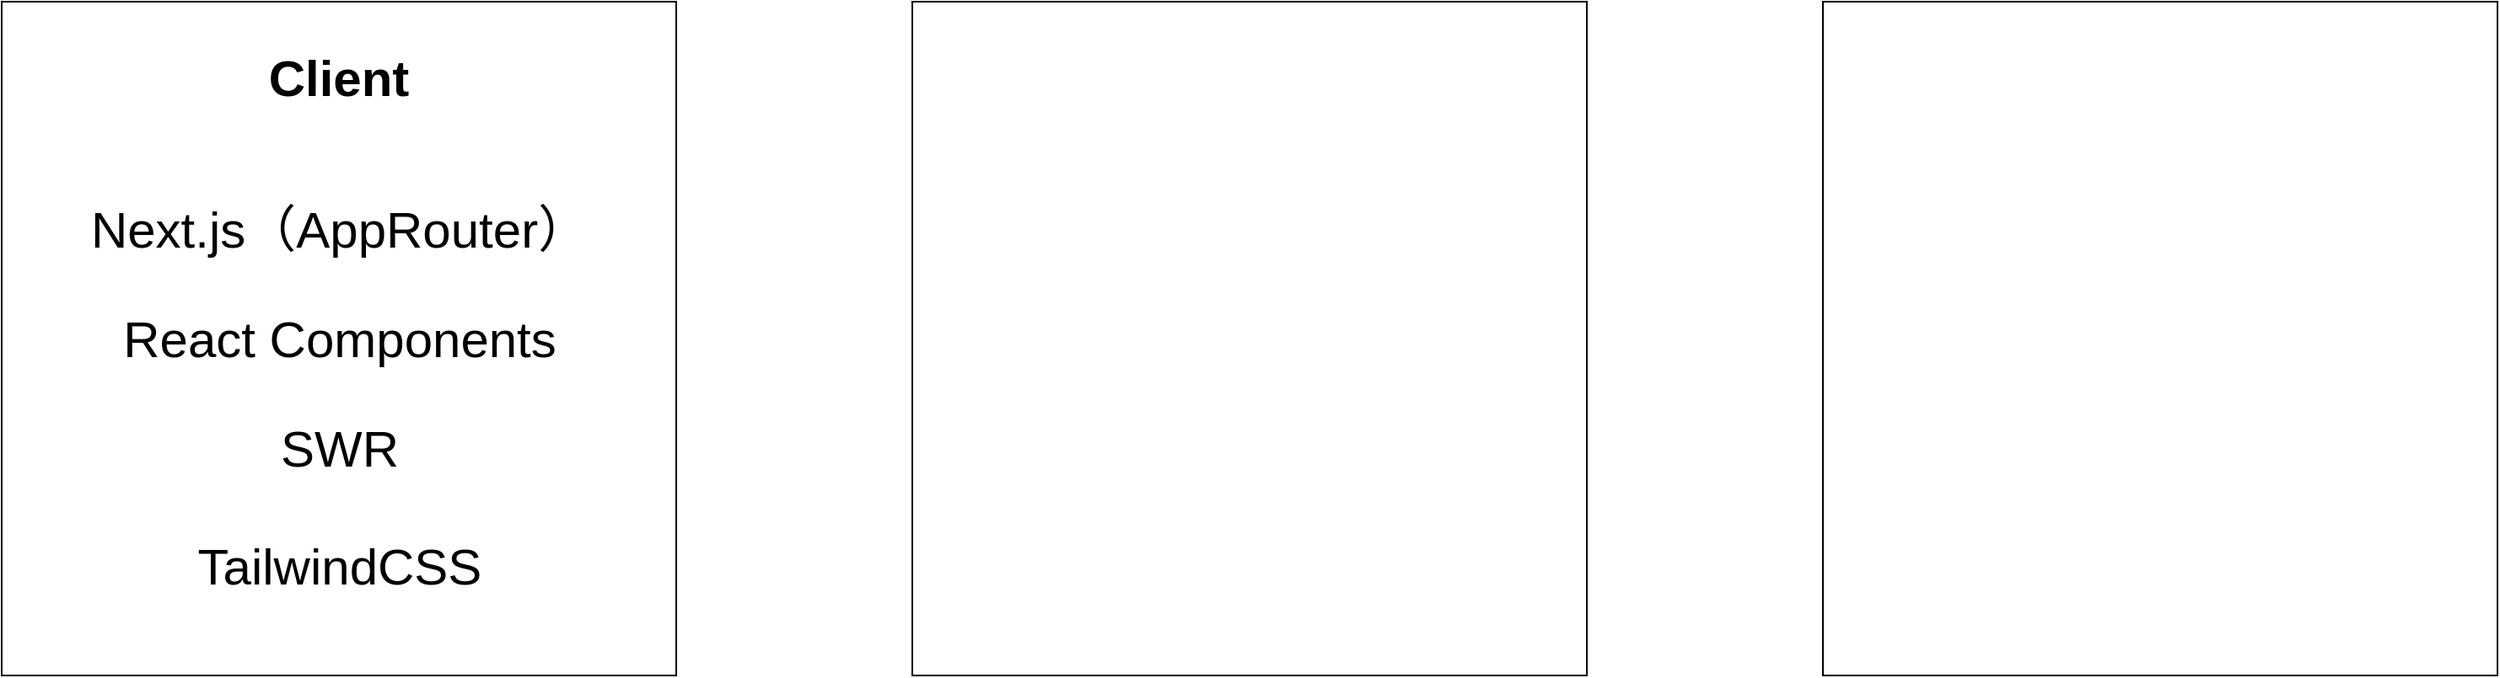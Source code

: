 <mxfile>
    <diagram id="nNBS9LOqIqCJ2TZCioTc" name="ページ1">
        <mxGraphModel dx="736" dy="1113" grid="1" gridSize="10" guides="1" tooltips="1" connect="1" arrows="1" fold="1" page="1" pageScale="1" pageWidth="1654" pageHeight="1169" math="0" shadow="0">
            <root>
                <mxCell id="0"/>
                <mxCell id="1" parent="0"/>
                <mxCell id="2" value="" style="whiteSpace=wrap;html=1;aspect=fixed;" vertex="1" parent="1">
                    <mxGeometry x="80" y="80" width="400" height="400" as="geometry"/>
                </mxCell>
                <mxCell id="4" value="Client" style="text;strokeColor=none;align=center;fillColor=none;html=1;verticalAlign=middle;whiteSpace=wrap;rounded=0;fontSize=30;fontStyle=1" vertex="1" parent="1">
                    <mxGeometry x="250" y="110" width="60" height="30" as="geometry"/>
                </mxCell>
                <mxCell id="5" value="Next.js（AppRouter）" style="text;html=1;align=center;verticalAlign=middle;resizable=0;points=[];autosize=1;strokeColor=none;fillColor=none;fontSize=30;" vertex="1" parent="1">
                    <mxGeometry x="120" y="190" width="320" height="50" as="geometry"/>
                </mxCell>
                <mxCell id="6" value="React Components" style="text;html=1;align=center;verticalAlign=middle;resizable=0;points=[];autosize=1;strokeColor=none;fillColor=none;fontSize=30;" vertex="1" parent="1">
                    <mxGeometry x="140" y="255" width="280" height="50" as="geometry"/>
                </mxCell>
                <mxCell id="7" value="SWR" style="text;html=1;align=center;verticalAlign=middle;resizable=0;points=[];autosize=1;strokeColor=none;fillColor=none;fontSize=30;" vertex="1" parent="1">
                    <mxGeometry x="235" y="320" width="90" height="50" as="geometry"/>
                </mxCell>
                <mxCell id="8" value="TailwindCSS" style="text;html=1;align=center;verticalAlign=middle;resizable=0;points=[];autosize=1;strokeColor=none;fillColor=none;fontSize=30;" vertex="1" parent="1">
                    <mxGeometry x="185" y="390" width="190" height="50" as="geometry"/>
                </mxCell>
                <mxCell id="9" value="" style="whiteSpace=wrap;html=1;aspect=fixed;fontSize=30;" vertex="1" parent="1">
                    <mxGeometry x="620" y="80" width="400" height="400" as="geometry"/>
                </mxCell>
                <mxCell id="10" value="" style="whiteSpace=wrap;html=1;aspect=fixed;fontSize=30;" vertex="1" parent="1">
                    <mxGeometry x="1160" y="80" width="400" height="400" as="geometry"/>
                </mxCell>
            </root>
        </mxGraphModel>
    </diagram>
</mxfile>